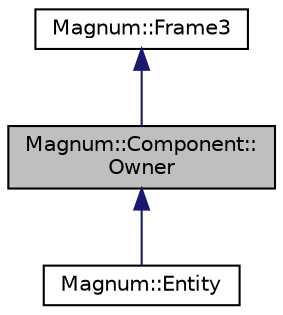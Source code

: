 digraph "Magnum::Component::Owner"
{
  edge [fontname="Helvetica",fontsize="10",labelfontname="Helvetica",labelfontsize="10"];
  node [fontname="Helvetica",fontsize="10",shape=record];
  Node1 [label="Magnum::Component::\lOwner",height=0.2,width=0.4,color="black", fillcolor="grey75", style="filled", fontcolor="black"];
  Node2 -> Node1 [dir="back",color="midnightblue",fontsize="10",style="solid",fontname="Helvetica"];
  Node2 [label="Magnum::Frame3",height=0.2,width=0.4,color="black", fillcolor="white", style="filled",URL="$class_magnum_1_1_frame3.html",tooltip="Frame3 Frame3 is a base class for describing tree structure of the scene graph. "];
  Node1 -> Node3 [dir="back",color="midnightblue",fontsize="10",style="solid",fontname="Helvetica"];
  Node3 [label="Magnum::Entity",height=0.2,width=0.4,color="black", fillcolor="white", style="filled",URL="$class_magnum_1_1_entity.html",tooltip="Entity is the container for all component and provide message servce, game object life cycle It is th..."];
}
